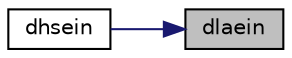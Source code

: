 digraph "dlaein"
{
 // LATEX_PDF_SIZE
  edge [fontname="Helvetica",fontsize="10",labelfontname="Helvetica",labelfontsize="10"];
  node [fontname="Helvetica",fontsize="10",shape=record];
  rankdir="RL";
  Node1 [label="dlaein",height=0.2,width=0.4,color="black", fillcolor="grey75", style="filled", fontcolor="black",tooltip="DLAEIN computes a specified right or left eigenvector of an upper Hessenberg matrix by inverse iterat..."];
  Node1 -> Node2 [dir="back",color="midnightblue",fontsize="10",style="solid",fontname="Helvetica"];
  Node2 [label="dhsein",height=0.2,width=0.4,color="black", fillcolor="white", style="filled",URL="$dhsein_8f.html#a44914030dd5a6f0b946c21228febec47",tooltip="DHSEIN"];
}
